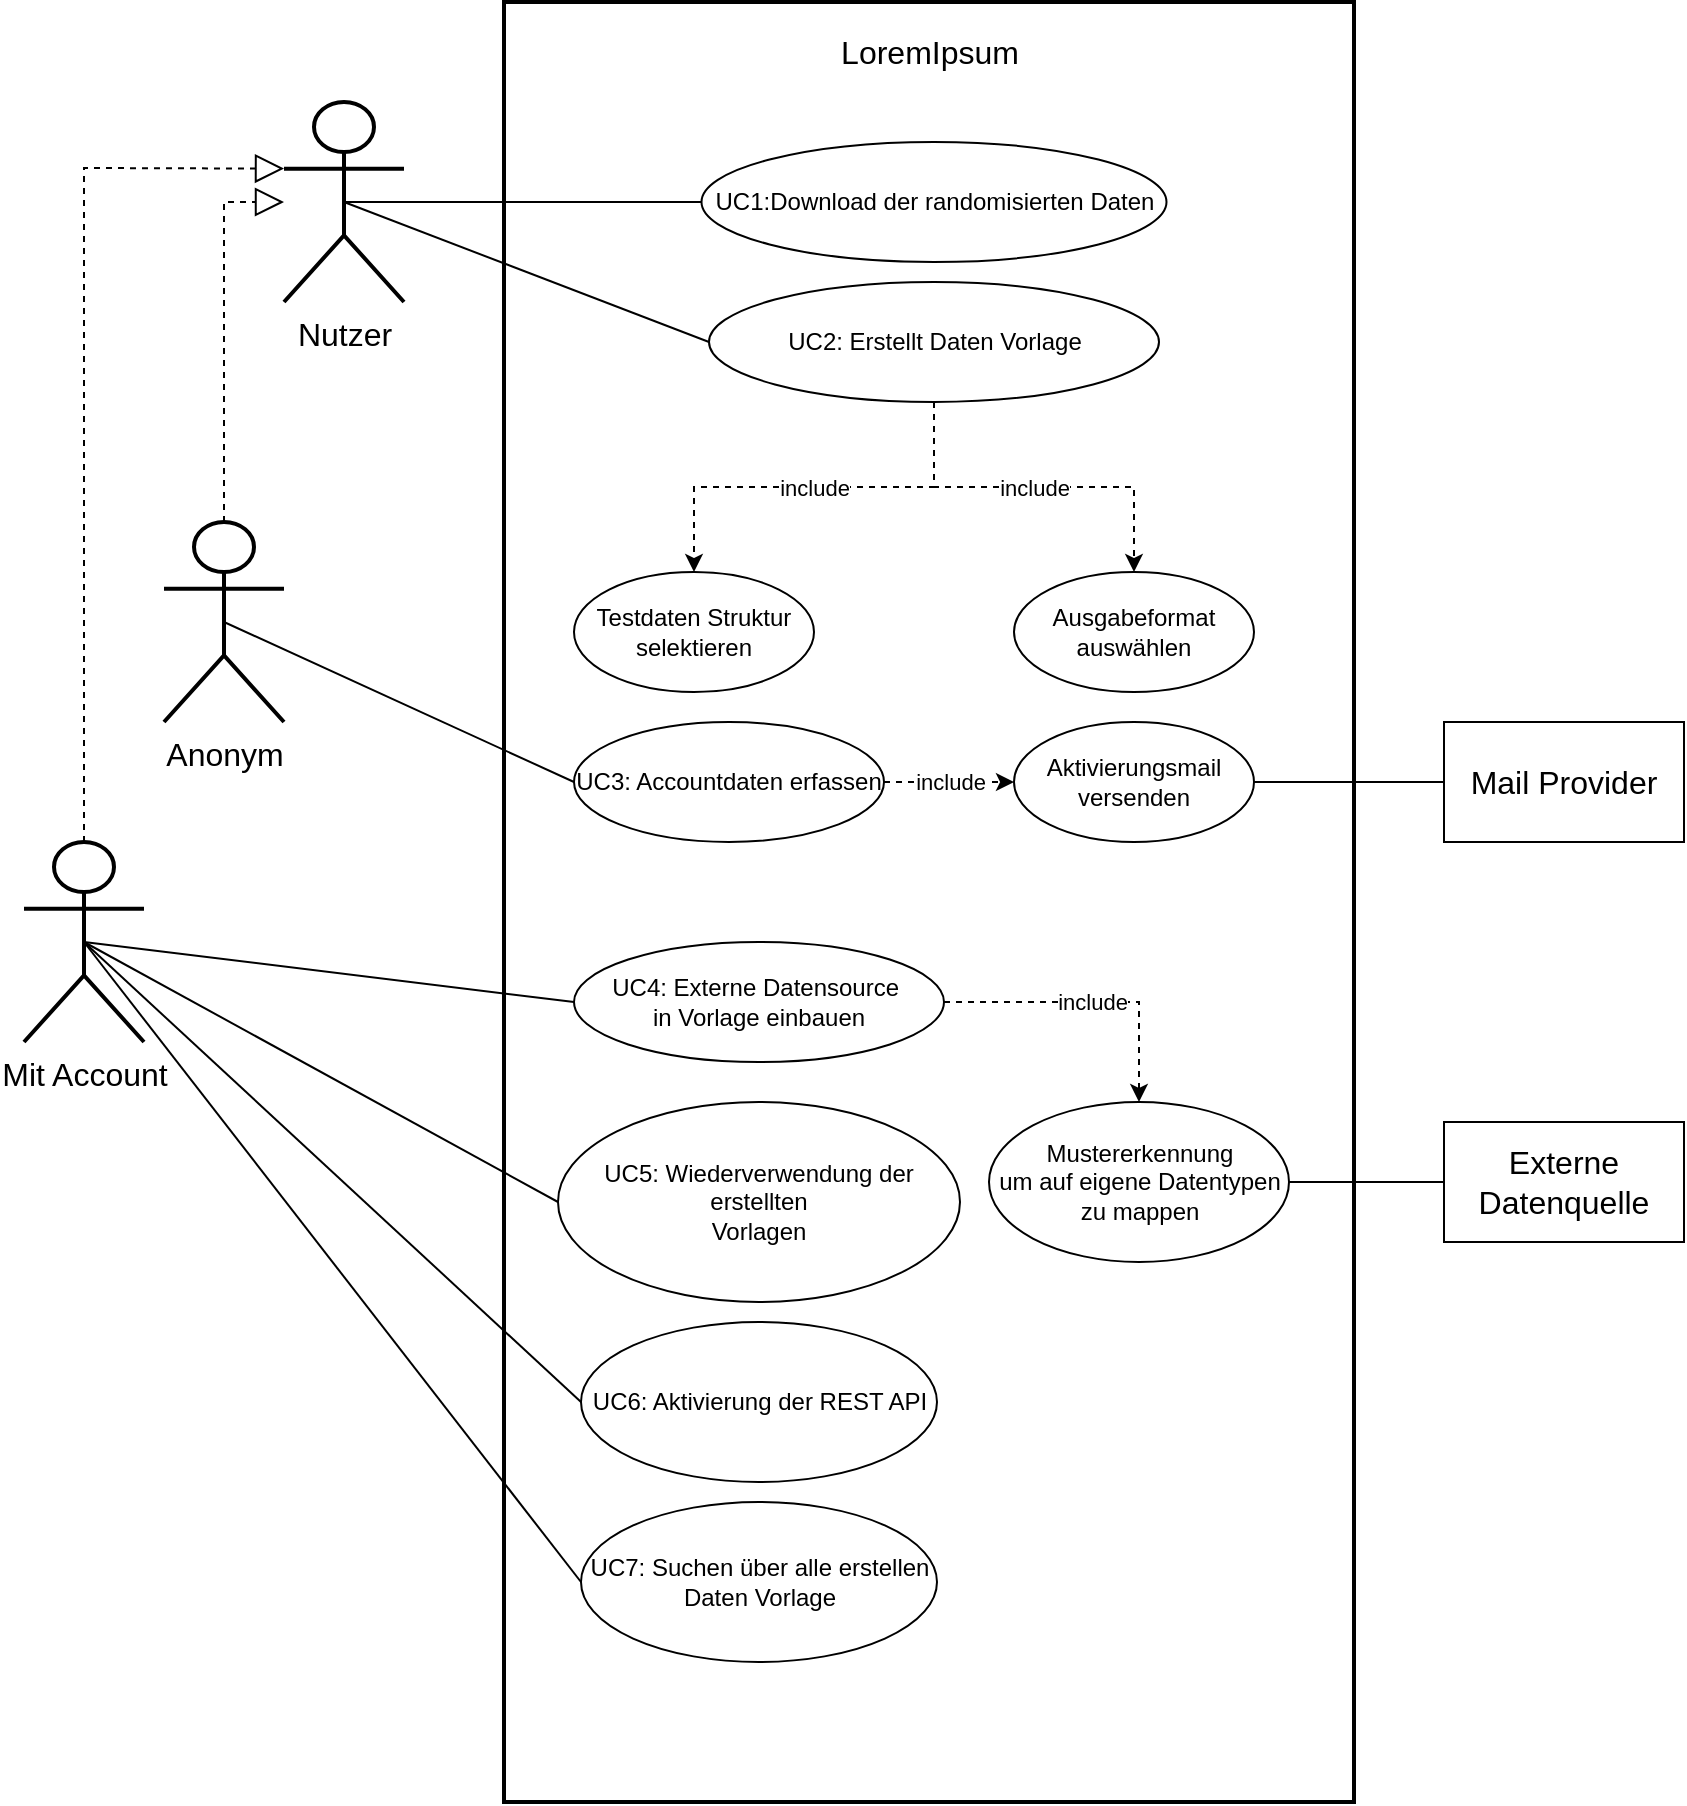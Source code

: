 <mxfile version="17.1.4" type="github">
  <diagram id="4phRcUqwEZl8Iw8vmw-g" name="Page-1">
    <mxGraphModel dx="917" dy="865" grid="1" gridSize="10" guides="1" tooltips="1" connect="1" arrows="1" fold="1" page="1" pageScale="1" pageWidth="850" pageHeight="1100" math="0" shadow="0">
      <root>
        <mxCell id="0" />
        <mxCell id="1" parent="0" />
        <mxCell id="3DuwpOpWtxzq4N4OtXIN-1" value="" style="rounded=0;whiteSpace=wrap;html=1;strokeWidth=2;strokeColor=#000000;" vertex="1" parent="1">
          <mxGeometry x="685" y="700" width="425" height="900" as="geometry" />
        </mxCell>
        <mxCell id="3DuwpOpWtxzq4N4OtXIN-2" value="LoremIpsum" style="text;html=1;strokeColor=none;fillColor=none;align=center;verticalAlign=middle;whiteSpace=wrap;rounded=0;fontSize=16;" vertex="1" parent="1">
          <mxGeometry x="867.5" y="710" width="60" height="30" as="geometry" />
        </mxCell>
        <mxCell id="3DuwpOpWtxzq4N4OtXIN-3" value="Nutzer" style="shape=umlActor;verticalLabelPosition=bottom;verticalAlign=top;html=1;outlineConnect=0;fontSize=16;strokeColor=#000000;strokeWidth=2;" vertex="1" parent="1">
          <mxGeometry x="575" y="750" width="60" height="100" as="geometry" />
        </mxCell>
        <mxCell id="3DuwpOpWtxzq4N4OtXIN-5" value="" style="endArrow=block;dashed=1;endFill=0;endSize=12;html=1;rounded=0;fontSize=16;" edge="1" parent="1" source="3DuwpOpWtxzq4N4OtXIN-6" target="3DuwpOpWtxzq4N4OtXIN-3">
          <mxGeometry width="160" relative="1" as="geometry">
            <mxPoint x="545" y="960" as="sourcePoint" />
            <mxPoint x="655" y="1170" as="targetPoint" />
            <Array as="points">
              <mxPoint x="545" y="800" />
            </Array>
          </mxGeometry>
        </mxCell>
        <mxCell id="3DuwpOpWtxzq4N4OtXIN-6" value="Anonym" style="shape=umlActor;verticalLabelPosition=bottom;verticalAlign=top;html=1;outlineConnect=0;fontSize=16;strokeColor=#000000;strokeWidth=2;" vertex="1" parent="1">
          <mxGeometry x="515" y="960" width="60" height="100" as="geometry" />
        </mxCell>
        <mxCell id="3DuwpOpWtxzq4N4OtXIN-7" value="Mit Account" style="shape=umlActor;verticalLabelPosition=bottom;verticalAlign=top;html=1;outlineConnect=0;fontSize=16;strokeColor=#000000;strokeWidth=2;" vertex="1" parent="1">
          <mxGeometry x="445" y="1120" width="60" height="100" as="geometry" />
        </mxCell>
        <mxCell id="3DuwpOpWtxzq4N4OtXIN-8" value="" style="endArrow=block;dashed=1;endFill=0;endSize=12;html=1;rounded=0;fontSize=16;entryX=0;entryY=0.333;entryDx=0;entryDy=0;entryPerimeter=0;" edge="1" parent="1" source="3DuwpOpWtxzq4N4OtXIN-7" target="3DuwpOpWtxzq4N4OtXIN-3">
          <mxGeometry width="160" relative="1" as="geometry">
            <mxPoint x="555" y="970" as="sourcePoint" />
            <mxPoint x="585" y="810" as="targetPoint" />
            <Array as="points">
              <mxPoint x="475" y="783" />
            </Array>
          </mxGeometry>
        </mxCell>
        <mxCell id="3DuwpOpWtxzq4N4OtXIN-9" value="include" style="edgeStyle=orthogonalEdgeStyle;rounded=0;orthogonalLoop=1;jettySize=auto;html=1;dashed=1;" edge="1" parent="1" source="3DuwpOpWtxzq4N4OtXIN-10" target="3DuwpOpWtxzq4N4OtXIN-13">
          <mxGeometry relative="1" as="geometry" />
        </mxCell>
        <object label="UC2: Erstellt Daten Vorlage" id="3DuwpOpWtxzq4N4OtXIN-10">
          <mxCell style="ellipse;whiteSpace=wrap;html=1;verticalAlign=middle;" vertex="1" parent="1">
            <mxGeometry x="787.5" y="840" width="225" height="60" as="geometry" />
          </mxCell>
        </object>
        <mxCell id="3DuwpOpWtxzq4N4OtXIN-11" value="UC1:Download der randomisierten Daten" style="ellipse;whiteSpace=wrap;html=1;" vertex="1" parent="1">
          <mxGeometry x="783.75" y="770" width="232.5" height="60" as="geometry" />
        </mxCell>
        <mxCell id="3DuwpOpWtxzq4N4OtXIN-13" value="Ausgabeformat&lt;br&gt;auswählen" style="ellipse;whiteSpace=wrap;html=1;" vertex="1" parent="1">
          <mxGeometry x="940" y="985" width="120" height="60" as="geometry" />
        </mxCell>
        <mxCell id="3DuwpOpWtxzq4N4OtXIN-14" value="Testdaten Struktur&lt;br&gt;selektieren" style="ellipse;whiteSpace=wrap;html=1;" vertex="1" parent="1">
          <mxGeometry x="720" y="985" width="120" height="60" as="geometry" />
        </mxCell>
        <mxCell id="3DuwpOpWtxzq4N4OtXIN-15" value="include" style="edgeStyle=orthogonalEdgeStyle;rounded=0;orthogonalLoop=1;jettySize=auto;html=1;dashed=1;" edge="1" parent="1" source="3DuwpOpWtxzq4N4OtXIN-10" target="3DuwpOpWtxzq4N4OtXIN-14">
          <mxGeometry relative="1" as="geometry">
            <mxPoint x="890" y="915" as="sourcePoint" />
            <mxPoint x="1010" y="995" as="targetPoint" />
          </mxGeometry>
        </mxCell>
        <mxCell id="3DuwpOpWtxzq4N4OtXIN-18" value="include" style="edgeStyle=orthogonalEdgeStyle;rounded=0;orthogonalLoop=1;jettySize=auto;html=1;dashed=1;" edge="1" parent="1" source="3DuwpOpWtxzq4N4OtXIN-19" target="3DuwpOpWtxzq4N4OtXIN-20">
          <mxGeometry relative="1" as="geometry" />
        </mxCell>
        <mxCell id="3DuwpOpWtxzq4N4OtXIN-19" value="UC3: Accountdaten erfassen" style="ellipse;whiteSpace=wrap;html=1;verticalAlign=middle;" vertex="1" parent="1">
          <mxGeometry x="720" y="1060" width="155" height="60" as="geometry" />
        </mxCell>
        <mxCell id="3DuwpOpWtxzq4N4OtXIN-20" value="Aktivierungsmail&lt;br&gt;versenden" style="ellipse;whiteSpace=wrap;html=1;" vertex="1" parent="1">
          <mxGeometry x="940" y="1060" width="120" height="60" as="geometry" />
        </mxCell>
        <mxCell id="3DuwpOpWtxzq4N4OtXIN-24" value="Mail Provider" style="rounded=0;whiteSpace=wrap;html=1;fontSize=16;strokeColor=#000000;strokeWidth=1;" vertex="1" parent="1">
          <mxGeometry x="1155" y="1060" width="120" height="60" as="geometry" />
        </mxCell>
        <mxCell id="3DuwpOpWtxzq4N4OtXIN-25" value="" style="endArrow=none;html=1;rounded=0;fontSize=16;exitX=0.5;exitY=0.5;exitDx=0;exitDy=0;exitPerimeter=0;entryX=0;entryY=0.5;entryDx=0;entryDy=0;" edge="1" parent="1" source="3DuwpOpWtxzq4N4OtXIN-3" target="3DuwpOpWtxzq4N4OtXIN-11">
          <mxGeometry width="50" height="50" relative="1" as="geometry">
            <mxPoint x="745" y="850" as="sourcePoint" />
            <mxPoint x="795" y="800" as="targetPoint" />
          </mxGeometry>
        </mxCell>
        <mxCell id="3DuwpOpWtxzq4N4OtXIN-26" value="" style="endArrow=none;html=1;rounded=0;fontSize=16;exitX=0.5;exitY=0.5;exitDx=0;exitDy=0;exitPerimeter=0;entryX=0;entryY=0.5;entryDx=0;entryDy=0;" edge="1" parent="1" source="3DuwpOpWtxzq4N4OtXIN-3" target="3DuwpOpWtxzq4N4OtXIN-10">
          <mxGeometry width="50" height="50" relative="1" as="geometry">
            <mxPoint x="615" y="810.0" as="sourcePoint" />
            <mxPoint x="842.5" y="790.0" as="targetPoint" />
          </mxGeometry>
        </mxCell>
        <mxCell id="3DuwpOpWtxzq4N4OtXIN-27" value="" style="endArrow=none;html=1;rounded=0;fontSize=16;exitX=0.5;exitY=0.5;exitDx=0;exitDy=0;exitPerimeter=0;entryX=0;entryY=0.5;entryDx=0;entryDy=0;" edge="1" parent="1" source="3DuwpOpWtxzq4N4OtXIN-6" target="3DuwpOpWtxzq4N4OtXIN-19">
          <mxGeometry width="50" height="50" relative="1" as="geometry">
            <mxPoint x="645" y="1000" as="sourcePoint" />
            <mxPoint x="695" y="950" as="targetPoint" />
          </mxGeometry>
        </mxCell>
        <mxCell id="3DuwpOpWtxzq4N4OtXIN-28" value="" style="endArrow=none;html=1;rounded=0;fontSize=16;exitX=1;exitY=0.5;exitDx=0;exitDy=0;entryX=0;entryY=0.5;entryDx=0;entryDy=0;" edge="1" parent="1" source="3DuwpOpWtxzq4N4OtXIN-20" target="3DuwpOpWtxzq4N4OtXIN-24">
          <mxGeometry width="50" height="50" relative="1" as="geometry">
            <mxPoint x="1065" y="1040.0" as="sourcePoint" />
            <mxPoint x="1292.5" y="1020.0" as="targetPoint" />
          </mxGeometry>
        </mxCell>
        <mxCell id="3DuwpOpWtxzq4N4OtXIN-29" value="UC4: Externe Datensource&amp;nbsp;&lt;br&gt;in Vorlage einbauen" style="ellipse;whiteSpace=wrap;html=1;verticalAlign=middle;" vertex="1" parent="1">
          <mxGeometry x="720" y="1170" width="185" height="60" as="geometry" />
        </mxCell>
        <mxCell id="3DuwpOpWtxzq4N4OtXIN-30" value="Mustererkennung&lt;br&gt;um auf eigene Datentypen zu mappen" style="ellipse;whiteSpace=wrap;html=1;" vertex="1" parent="1">
          <mxGeometry x="927.5" y="1250" width="150" height="80" as="geometry" />
        </mxCell>
        <mxCell id="3DuwpOpWtxzq4N4OtXIN-31" value="include" style="edgeStyle=orthogonalEdgeStyle;rounded=0;orthogonalLoop=1;jettySize=auto;html=1;dashed=1;" edge="1" parent="1" source="3DuwpOpWtxzq4N4OtXIN-29" target="3DuwpOpWtxzq4N4OtXIN-30">
          <mxGeometry relative="1" as="geometry">
            <mxPoint x="1055" y="1275" as="sourcePoint" />
            <mxPoint x="1165" y="1365" as="targetPoint" />
          </mxGeometry>
        </mxCell>
        <mxCell id="3DuwpOpWtxzq4N4OtXIN-32" value="" style="endArrow=none;html=1;rounded=0;fontSize=16;exitX=0.5;exitY=0.5;exitDx=0;exitDy=0;exitPerimeter=0;entryX=0;entryY=0.5;entryDx=0;entryDy=0;" edge="1" parent="1" source="3DuwpOpWtxzq4N4OtXIN-7" target="3DuwpOpWtxzq4N4OtXIN-29">
          <mxGeometry width="50" height="50" relative="1" as="geometry">
            <mxPoint x="525" y="1190" as="sourcePoint" />
            <mxPoint x="700" y="1270" as="targetPoint" />
          </mxGeometry>
        </mxCell>
        <mxCell id="3DuwpOpWtxzq4N4OtXIN-33" value="Externe Datenquelle" style="rounded=0;whiteSpace=wrap;html=1;fontSize=16;strokeColor=#000000;strokeWidth=1;" vertex="1" parent="1">
          <mxGeometry x="1155" y="1260" width="120" height="60" as="geometry" />
        </mxCell>
        <mxCell id="3DuwpOpWtxzq4N4OtXIN-34" value="" style="endArrow=none;html=1;rounded=0;fontSize=16;exitX=0;exitY=0.5;exitDx=0;exitDy=0;entryX=1;entryY=0.5;entryDx=0;entryDy=0;" edge="1" parent="1" source="3DuwpOpWtxzq4N4OtXIN-33" target="3DuwpOpWtxzq4N4OtXIN-30">
          <mxGeometry width="50" height="50" relative="1" as="geometry">
            <mxPoint x="485" y="1180" as="sourcePoint" />
            <mxPoint x="730.0" y="1210" as="targetPoint" />
          </mxGeometry>
        </mxCell>
        <mxCell id="3DuwpOpWtxzq4N4OtXIN-38" value="UC5: Wiederverwendung der erstellten&lt;br&gt;Vorlagen" style="ellipse;whiteSpace=wrap;html=1;" vertex="1" parent="1">
          <mxGeometry x="712" y="1250" width="201" height="100" as="geometry" />
        </mxCell>
        <mxCell id="3DuwpOpWtxzq4N4OtXIN-39" value="" style="endArrow=none;html=1;rounded=0;fontSize=16;exitX=0.5;exitY=0.5;exitDx=0;exitDy=0;exitPerimeter=0;entryX=0;entryY=0.5;entryDx=0;entryDy=0;" edge="1" parent="1" source="3DuwpOpWtxzq4N4OtXIN-7" target="3DuwpOpWtxzq4N4OtXIN-38">
          <mxGeometry width="50" height="50" relative="1" as="geometry">
            <mxPoint x="485" y="1180" as="sourcePoint" />
            <mxPoint x="730" y="1210" as="targetPoint" />
          </mxGeometry>
        </mxCell>
        <mxCell id="3DuwpOpWtxzq4N4OtXIN-40" value="UC6: Aktivierung der REST API" style="ellipse;whiteSpace=wrap;html=1;" vertex="1" parent="1">
          <mxGeometry x="723.5" y="1360" width="178" height="80" as="geometry" />
        </mxCell>
        <mxCell id="3DuwpOpWtxzq4N4OtXIN-41" value="" style="endArrow=none;html=1;rounded=0;fontSize=16;exitX=0.5;exitY=0.5;exitDx=0;exitDy=0;exitPerimeter=0;entryX=0;entryY=0.5;entryDx=0;entryDy=0;" edge="1" parent="1" source="3DuwpOpWtxzq4N4OtXIN-7" target="3DuwpOpWtxzq4N4OtXIN-40">
          <mxGeometry width="50" height="50" relative="1" as="geometry">
            <mxPoint x="485" y="1180" as="sourcePoint" />
            <mxPoint x="722" y="1310" as="targetPoint" />
          </mxGeometry>
        </mxCell>
        <mxCell id="3DuwpOpWtxzq4N4OtXIN-42" value="UC7: Suchen über alle erstellen&lt;br&gt;Daten Vorlage" style="ellipse;whiteSpace=wrap;html=1;" vertex="1" parent="1">
          <mxGeometry x="723.5" y="1450" width="178" height="80" as="geometry" />
        </mxCell>
        <mxCell id="3DuwpOpWtxzq4N4OtXIN-43" value="" style="endArrow=none;html=1;rounded=0;fontSize=16;exitX=0.5;exitY=0.5;exitDx=0;exitDy=0;exitPerimeter=0;entryX=0;entryY=0.5;entryDx=0;entryDy=0;" edge="1" parent="1" source="3DuwpOpWtxzq4N4OtXIN-7" target="3DuwpOpWtxzq4N4OtXIN-42">
          <mxGeometry width="50" height="50" relative="1" as="geometry">
            <mxPoint x="485" y="1180.0" as="sourcePoint" />
            <mxPoint x="733.5" y="1410" as="targetPoint" />
          </mxGeometry>
        </mxCell>
      </root>
    </mxGraphModel>
  </diagram>
</mxfile>
